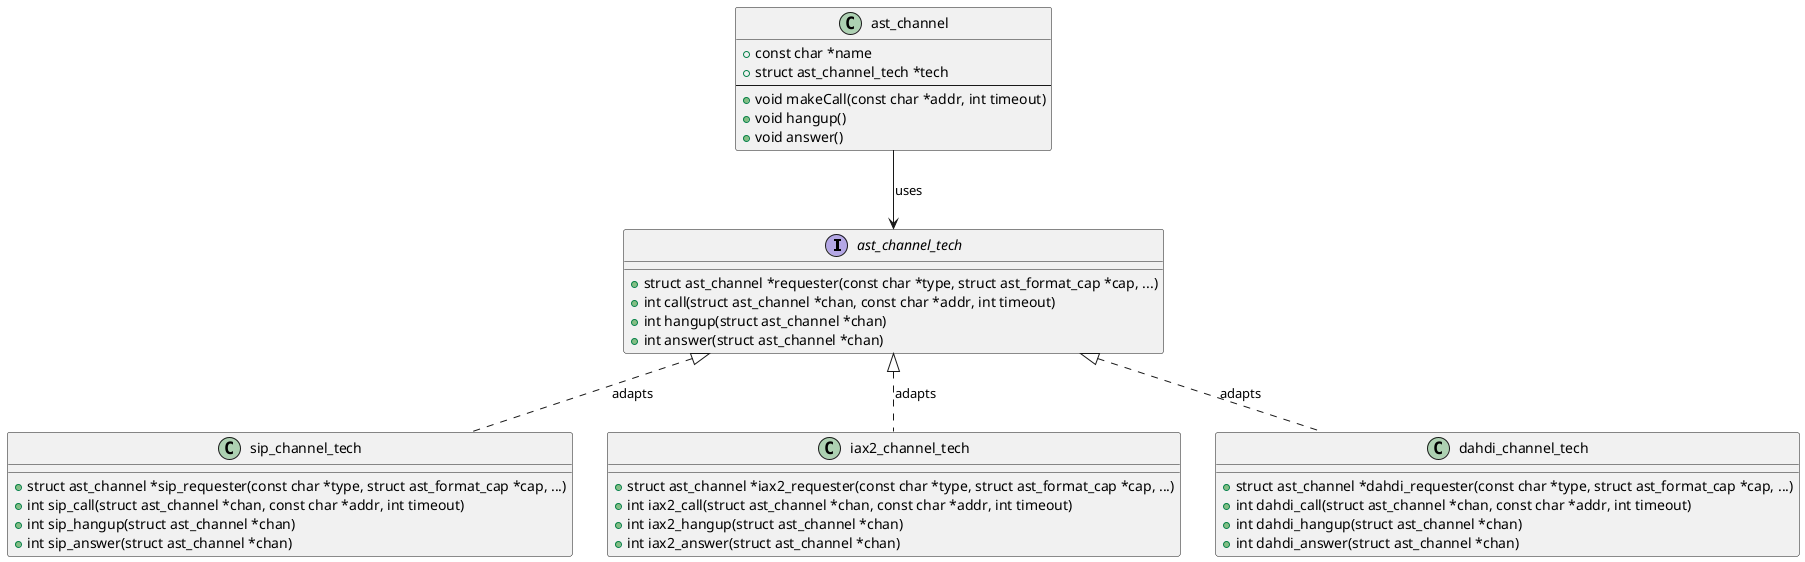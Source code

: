 
' strategy pattern
@startuml
class ast_channel {
    + const char *name
    + struct ast_channel_tech *tech
    + int state
    + struct ast_format_cap *formats
    + void *pvt
    --
    + int ast_hangup()
    + struct ast_frame *ast_read()
    + int ast_call(const char *addr, int timeout)
}

class ast_channel_tech {
    + const char *type
    + const char *description
    + struct ast_format_cap *capabilities
    --
    + struct ast_channel *requester(const char *type, struct ast_format_cap *cap, ...)
    + int hangup(struct ast_channel *chan)
    + struct ast_frame *read(struct ast_channel *chan)
    + int call(struct ast_channel *chan, const char *addr, int timeout)
}

class sip_channel_tech {
    + struct ast_channel *sip_requester(const char *type, struct ast_format_cap *cap, ...)
    + int sip_hangup(struct ast_channel *chan)
    + struct ast_frame *sip_read(struct ast_channel *chan)
    + int sip_call(struct ast_channel *chan, const char *addr, int timeout)
}

class iax2_channel_tech {
    + struct ast_channel *iax2_requester(const char *type, struct ast_format_cap *cap, ...)
    + int iax2_hangup(struct ast_channel *chan)
    + struct ast_frame *iax2_read(struct ast_channel *chan)
    + int iax2_call(struct ast_channel *chan, const char *addr, int timeout)
}

class ast_format_cap {
    + int format_id
    + const char *format_name
}

class ast_frame {
    + int frametype
    + int subclass
    + void *data
}

ast_channel --> ast_channel_tech : uses
ast_channel --> ast_format_cap : supports
ast_channel_tech --> ast_format_cap : handles
ast_channel --> ast_frame : reads/writes

ast_channel_tech <|-- sip_channel_tech : implements
ast_channel_tech <|-- iax2_channel_tech : implements


' template pattern
@startuml
interface ast_channel_tech {
    + const char *type
    + const char *description
    --
    + struct ast_channel *requester(const char *type, struct ast_format_cap *cap, ...)
    + int call(struct ast_channel *chan, const char *addr, int timeout)
    + int hangup(struct ast_channel *chan)
    + int answer(struct ast_channel *chan)
}

class sip_channel_tech {
    + struct ast_channel *sip_requester(const char *type, struct ast_format_cap *cap, ...)
    + int sip_call(struct ast_channel *chan, const char *addr, int timeout)
    + int sip_hangup(struct ast_channel *chan)
    + int sip_answer(struct ast_channel *chan)
}

class iax2_channel_tech {
    + struct ast_channel *iax2_requester(const char *type, struct ast_format_cap *cap, ...)
    + int iax2_call(struct ast_channel *chan, const char *addr, int timeout)
    + int iax2_hangup(struct ast_channel *chan)
    + int iax2_answer(struct ast_channel *chan)
}

class dahdi_channel_tech {
    + struct ast_channel *dahdi_requester(const char *type, struct ast_format_cap *cap, ...)
    + int dahdi_call(struct ast_channel *chan, const char *addr, int timeout)
    + int dahdi_hangup(struct ast_channel *chan)
    + int dahdi_answer(struct ast_channel *chan)
}

class ast_channel {
    + const char *name
    + struct ast_channel_tech *tech
    --
    + int make_call(const char *addr, int timeout)
    + int end_call()
    + int answer_call()
}

ast_channel --> ast_channel_tech : uses
ast_channel_tech <|.. sip_channel_tech : implements
ast_channel_tech <|.. iax2_channel_tech : implements
ast_channel_tech <|.. dahdi_channel_tech : implements



' observer pattern
@startuml
interface EventListener {
    + void onEvent(Event event)
}

class Event {
    + const char *type
    + const char *data
}

class EventManager {
    + void addListener(EventListener *listener)
    + void removeListener(EventListener *listener)
    + void notify(Event *event)
    --
    - List<EventListener *> listeners
}

class AMIListener {
    + void onEvent(Event event)
}

class StasisListener {
    + void onEvent(Event event)
}

class ast_channel {
    + const char *name
    + void changeState(const char *newState)
    --
    - EventManager *eventManager
}

EventManager --> Event : notifies
EventManager o-- EventListener : manages
EventListener <|.. AMIListener : implements
EventListener <|.. StasisListener : implements
ast_channel --> EventManager : uses

' factory pattern
@startuml
class ast_request {
    + struct ast_channel *request(const char *type, struct ast_format_cap *cap, ...)
    --
    - struct ast_channel_tech *findChannelTech(const char *type)
}

class ast_channel {
    + const char *name
    + struct ast_channel_tech *tech
    + int state
    --
    + void makeCall(const char *addr, int timeout)
    + void hangup()
}

class ast_channel_tech {
    + const char *type
    + const char *description
    --
    + struct ast_channel *requester(const char *type, struct ast_format_cap *cap, ...)
}

class sip_channel_tech {
    + struct ast_channel *sip_requester(const char *type, struct ast_format_cap *cap, ...)
}

class iax2_channel_tech {
    + struct ast_channel *iax2_requester(const char *type, struct ast_format_cap *cap, ...)
}

class dahdi_channel_tech {
    + struct ast_channel *dahdi_requester(const char *type, struct ast_format_cap *cap, ...)
}

ast_request --> ast_channel : creates
ast_request --> ast_channel_tech : uses
ast_channel_tech <|.. sip_channel_tech : implements
ast_channel_tech <|.. iax2_channel_tech : implements
ast_channel_tech <|.. dahdi_channel_tech : implements

' adapter pattern
@startuml
interface ast_channel_tech {
    + struct ast_channel *requester(const char *type, struct ast_format_cap *cap, ...)
    + int call(struct ast_channel *chan, const char *addr, int timeout)
    + int hangup(struct ast_channel *chan)
    + int answer(struct ast_channel *chan)
}

class sip_channel_tech {
    + struct ast_channel *sip_requester(const char *type, struct ast_format_cap *cap, ...)
    + int sip_call(struct ast_channel *chan, const char *addr, int timeout)
    + int sip_hangup(struct ast_channel *chan)
    + int sip_answer(struct ast_channel *chan)
}

class iax2_channel_tech {
    + struct ast_channel *iax2_requester(const char *type, struct ast_format_cap *cap, ...)
    + int iax2_call(struct ast_channel *chan, const char *addr, int timeout)
    + int iax2_hangup(struct ast_channel *chan)
    + int iax2_answer(struct ast_channel *chan)
}

class dahdi_channel_tech {
    + struct ast_channel *dahdi_requester(const char *type, struct ast_format_cap *cap, ...)
    + int dahdi_call(struct ast_channel *chan, const char *addr, int timeout)
    + int dahdi_hangup(struct ast_channel *chan)
    + int dahdi_answer(struct ast_channel *chan)
}

class ast_channel {
    + const char *name
    + struct ast_channel_tech *tech
    --
    + void makeCall(const char *addr, int timeout)
    + void hangup()
    + void answer()
}

ast_channel --> ast_channel_tech : uses
ast_channel_tech <|.. sip_channel_tech : adapts
ast_channel_tech <|.. iax2_channel_tech : adapts
ast_channel_tech <|.. dahdi_channel_tech : adapts